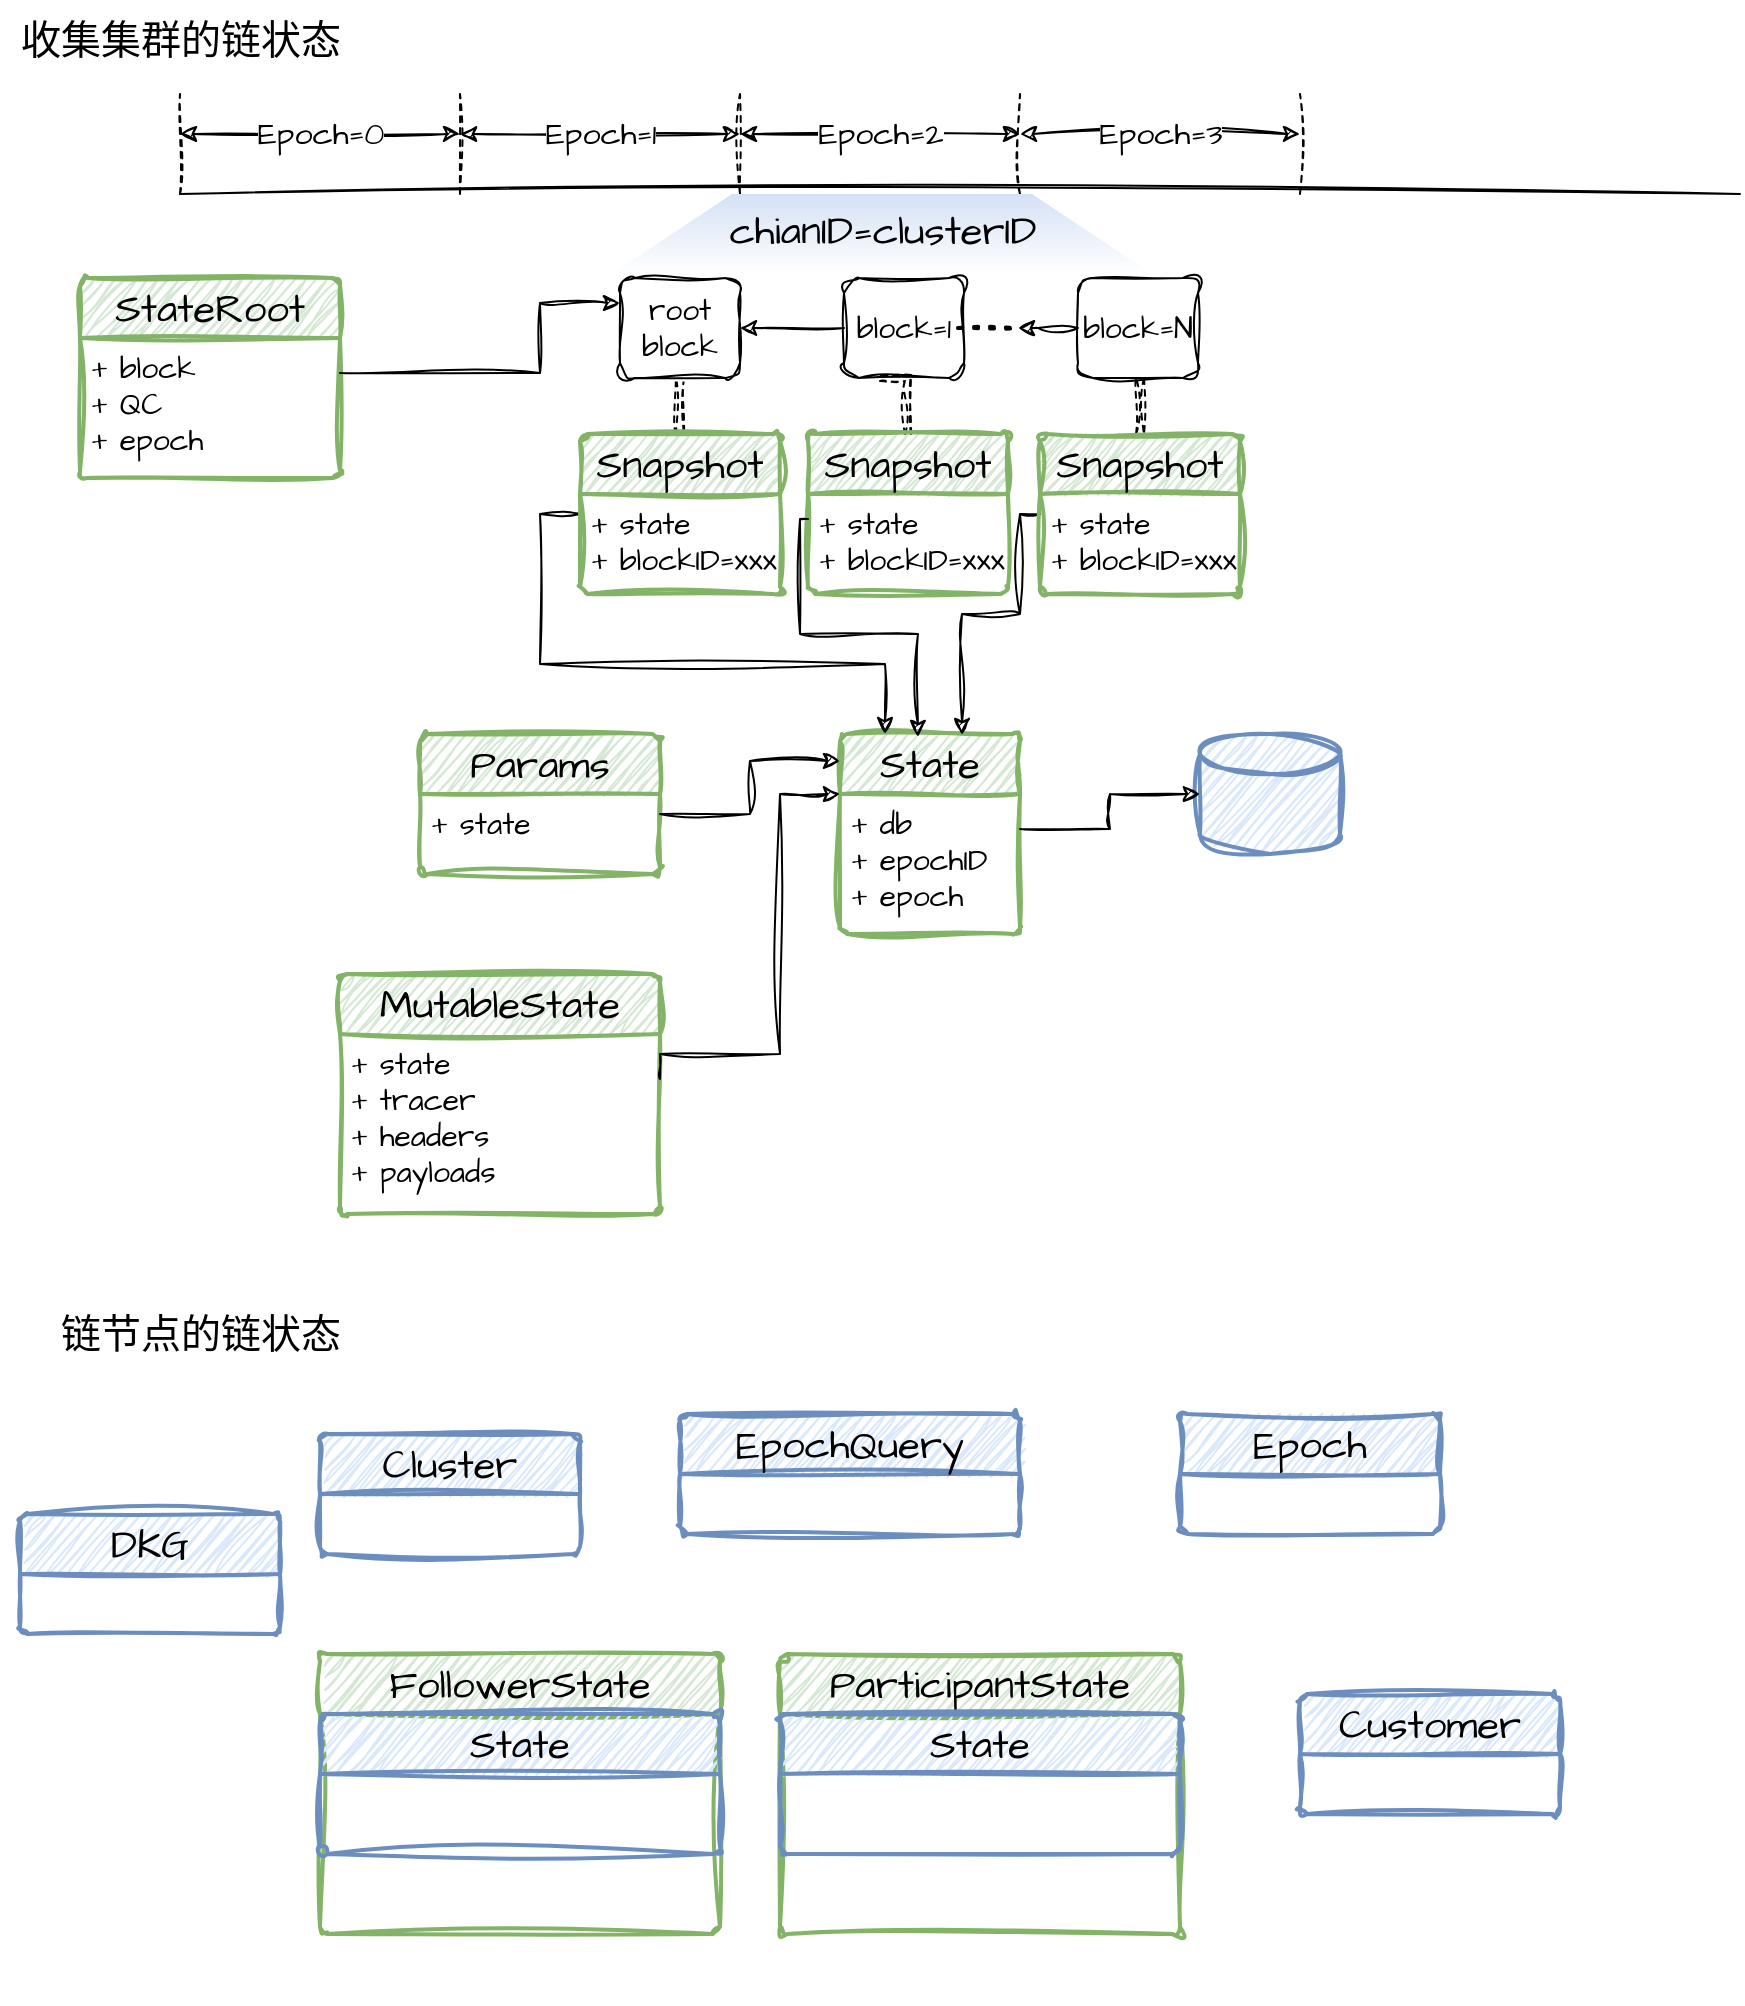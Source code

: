 <mxfile version="21.3.2" type="github">
  <diagram name="第 1 页" id="xigrzLQa6NJzS1sIi8pA">
    <mxGraphModel dx="1753" dy="1691" grid="1" gridSize="10" guides="1" tooltips="1" connect="1" arrows="1" fold="1" page="1" pageScale="1" pageWidth="850" pageHeight="1100" math="0" shadow="0">
      <root>
        <mxCell id="0" />
        <mxCell id="1" parent="0" />
        <mxCell id="h3OF3XyC5hrzKfEqNaEU-3" value="" style="strokeWidth=2;html=1;shape=mxgraph.flowchart.database;whiteSpace=wrap;hachureGap=4;fontFamily=Architects Daughter;fontSource=https%3A%2F%2Ffonts.googleapis.com%2Fcss%3Ffamily%3DArchitects%2BDaughter;fontSize=20;sketch=1;curveFitting=1;jiggle=2;fillColor=#dae8fc;strokeColor=#6c8ebf;" vertex="1" parent="1">
          <mxGeometry x="450" y="260" width="70" height="60" as="geometry" />
        </mxCell>
        <mxCell id="h3OF3XyC5hrzKfEqNaEU-5" value="&lt;font style=&quot;font-size: 20px;&quot;&gt;State&lt;/font&gt;" style="swimlane;childLayout=stackLayout;horizontal=1;startSize=30;horizontalStack=0;rounded=1;fontSize=14;fontStyle=0;strokeWidth=2;resizeParent=0;resizeLast=1;shadow=0;dashed=0;align=center;arcSize=4;whiteSpace=wrap;html=1;sketch=1;hachureGap=4;jiggle=2;curveFitting=1;fontFamily=Architects Daughter;fontSource=https%3A%2F%2Ffonts.googleapis.com%2Fcss%3Ffamily%3DArchitects%2BDaughter;fillColor=#d5e8d4;strokeColor=#82b366;" vertex="1" parent="1">
          <mxGeometry x="270" y="260" width="90" height="100" as="geometry" />
        </mxCell>
        <mxCell id="h3OF3XyC5hrzKfEqNaEU-6" value="&lt;font style=&quot;font-size: 15px;&quot;&gt;+ db&lt;br&gt;+ epochID&lt;br&gt;+ epoch&lt;br&gt;&lt;/font&gt;" style="align=left;strokeColor=none;fillColor=none;spacingLeft=4;fontSize=12;verticalAlign=top;resizable=0;rotatable=0;part=1;html=1;sketch=1;hachureGap=4;jiggle=2;curveFitting=1;fontFamily=Architects Daughter;fontSource=https%3A%2F%2Ffonts.googleapis.com%2Fcss%3Ffamily%3DArchitects%2BDaughter;" vertex="1" parent="h3OF3XyC5hrzKfEqNaEU-5">
          <mxGeometry y="30" width="90" height="70" as="geometry" />
        </mxCell>
        <mxCell id="h3OF3XyC5hrzKfEqNaEU-7" style="edgeStyle=orthogonalEdgeStyle;rounded=0;sketch=1;hachureGap=4;jiggle=2;curveFitting=1;orthogonalLoop=1;jettySize=auto;html=1;exitX=1;exitY=0.25;exitDx=0;exitDy=0;entryX=0;entryY=0.5;entryDx=0;entryDy=0;entryPerimeter=0;fontFamily=Architects Daughter;fontSource=https%3A%2F%2Ffonts.googleapis.com%2Fcss%3Ffamily%3DArchitects%2BDaughter;fontSize=16;" edge="1" parent="1" source="h3OF3XyC5hrzKfEqNaEU-6" target="h3OF3XyC5hrzKfEqNaEU-3">
          <mxGeometry relative="1" as="geometry" />
        </mxCell>
        <mxCell id="h3OF3XyC5hrzKfEqNaEU-8" value="&lt;font style=&quot;font-size: 20px;&quot;&gt;Params&lt;/font&gt;" style="swimlane;childLayout=stackLayout;horizontal=1;startSize=30;horizontalStack=0;rounded=1;fontSize=14;fontStyle=0;strokeWidth=2;resizeParent=0;resizeLast=1;shadow=0;dashed=0;align=center;arcSize=4;whiteSpace=wrap;html=1;sketch=1;hachureGap=4;jiggle=2;curveFitting=1;fontFamily=Architects Daughter;fontSource=https%3A%2F%2Ffonts.googleapis.com%2Fcss%3Ffamily%3DArchitects%2BDaughter;fillColor=#d5e8d4;strokeColor=#82b366;" vertex="1" parent="1">
          <mxGeometry x="60" y="260" width="120" height="70" as="geometry" />
        </mxCell>
        <mxCell id="h3OF3XyC5hrzKfEqNaEU-9" value="&lt;font style=&quot;font-size: 15px;&quot;&gt;+ state&lt;br&gt;&lt;/font&gt;" style="align=left;strokeColor=none;fillColor=none;spacingLeft=4;fontSize=12;verticalAlign=top;resizable=0;rotatable=0;part=1;html=1;sketch=1;hachureGap=4;jiggle=2;curveFitting=1;fontFamily=Architects Daughter;fontSource=https%3A%2F%2Ffonts.googleapis.com%2Fcss%3Ffamily%3DArchitects%2BDaughter;" vertex="1" parent="h3OF3XyC5hrzKfEqNaEU-8">
          <mxGeometry y="30" width="120" height="40" as="geometry" />
        </mxCell>
        <mxCell id="h3OF3XyC5hrzKfEqNaEU-10" style="edgeStyle=orthogonalEdgeStyle;rounded=0;sketch=1;hachureGap=4;jiggle=2;curveFitting=1;orthogonalLoop=1;jettySize=auto;html=1;exitX=1;exitY=0.25;exitDx=0;exitDy=0;entryX=0;entryY=0.135;entryDx=0;entryDy=0;entryPerimeter=0;fontFamily=Architects Daughter;fontSource=https%3A%2F%2Ffonts.googleapis.com%2Fcss%3Ffamily%3DArchitects%2BDaughter;fontSize=16;" edge="1" parent="1" source="h3OF3XyC5hrzKfEqNaEU-9" target="h3OF3XyC5hrzKfEqNaEU-5">
          <mxGeometry relative="1" as="geometry" />
        </mxCell>
        <mxCell id="h3OF3XyC5hrzKfEqNaEU-11" value="&lt;font style=&quot;font-size: 20px;&quot;&gt;MutableState&lt;/font&gt;" style="swimlane;childLayout=stackLayout;horizontal=1;startSize=30;horizontalStack=0;rounded=1;fontSize=14;fontStyle=0;strokeWidth=2;resizeParent=0;resizeLast=1;shadow=0;dashed=0;align=center;arcSize=4;whiteSpace=wrap;html=1;sketch=1;hachureGap=4;jiggle=2;curveFitting=1;fontFamily=Architects Daughter;fontSource=https%3A%2F%2Ffonts.googleapis.com%2Fcss%3Ffamily%3DArchitects%2BDaughter;fillColor=#d5e8d4;strokeColor=#82b366;" vertex="1" parent="1">
          <mxGeometry x="20" y="380" width="160" height="120" as="geometry" />
        </mxCell>
        <mxCell id="h3OF3XyC5hrzKfEqNaEU-12" value="&lt;font style=&quot;font-size: 15px;&quot;&gt;+ state&lt;br&gt;+ tracer&lt;br&gt;+ headers&lt;br&gt;+ payloads&lt;br&gt;&lt;/font&gt;" style="align=left;strokeColor=none;fillColor=none;spacingLeft=4;fontSize=12;verticalAlign=top;resizable=0;rotatable=0;part=1;html=1;sketch=1;hachureGap=4;jiggle=2;curveFitting=1;fontFamily=Architects Daughter;fontSource=https%3A%2F%2Ffonts.googleapis.com%2Fcss%3Ffamily%3DArchitects%2BDaughter;" vertex="1" parent="h3OF3XyC5hrzKfEqNaEU-11">
          <mxGeometry y="30" width="160" height="90" as="geometry" />
        </mxCell>
        <mxCell id="h3OF3XyC5hrzKfEqNaEU-14" style="edgeStyle=orthogonalEdgeStyle;rounded=0;sketch=1;hachureGap=4;jiggle=2;curveFitting=1;orthogonalLoop=1;jettySize=auto;html=1;exitX=1;exitY=0.25;exitDx=0;exitDy=0;entryX=0;entryY=0;entryDx=0;entryDy=0;fontFamily=Architects Daughter;fontSource=https%3A%2F%2Ffonts.googleapis.com%2Fcss%3Ffamily%3DArchitects%2BDaughter;fontSize=16;" edge="1" parent="1" source="h3OF3XyC5hrzKfEqNaEU-12" target="h3OF3XyC5hrzKfEqNaEU-6">
          <mxGeometry relative="1" as="geometry">
            <Array as="points">
              <mxPoint x="240" y="420" />
              <mxPoint x="240" y="290" />
            </Array>
          </mxGeometry>
        </mxCell>
        <mxCell id="h3OF3XyC5hrzKfEqNaEU-17" value="" style="endArrow=none;html=1;rounded=0;sketch=1;hachureGap=4;jiggle=2;curveFitting=1;fontFamily=Architects Daughter;fontSource=https%3A%2F%2Ffonts.googleapis.com%2Fcss%3Ffamily%3DArchitects%2BDaughter;fontSize=16;" edge="1" parent="1">
          <mxGeometry width="50" height="50" relative="1" as="geometry">
            <mxPoint x="-60" y="-10" as="sourcePoint" />
            <mxPoint x="720" y="-10" as="targetPoint" />
          </mxGeometry>
        </mxCell>
        <mxCell id="h3OF3XyC5hrzKfEqNaEU-18" value="" style="endArrow=none;dashed=1;html=1;rounded=0;sketch=1;hachureGap=4;jiggle=2;curveFitting=1;fontFamily=Architects Daughter;fontSource=https%3A%2F%2Ffonts.googleapis.com%2Fcss%3Ffamily%3DArchitects%2BDaughter;fontSize=16;" edge="1" parent="1">
          <mxGeometry width="50" height="50" relative="1" as="geometry">
            <mxPoint x="-60" y="-10" as="sourcePoint" />
            <mxPoint x="-60" y="-60" as="targetPoint" />
          </mxGeometry>
        </mxCell>
        <mxCell id="h3OF3XyC5hrzKfEqNaEU-19" value="" style="endArrow=none;dashed=1;html=1;rounded=0;sketch=1;hachureGap=4;jiggle=2;curveFitting=1;fontFamily=Architects Daughter;fontSource=https%3A%2F%2Ffonts.googleapis.com%2Fcss%3Ffamily%3DArchitects%2BDaughter;fontSize=16;" edge="1" parent="1">
          <mxGeometry width="50" height="50" relative="1" as="geometry">
            <mxPoint x="80" y="-10" as="sourcePoint" />
            <mxPoint x="80" y="-60" as="targetPoint" />
          </mxGeometry>
        </mxCell>
        <mxCell id="h3OF3XyC5hrzKfEqNaEU-20" value="" style="endArrow=none;dashed=1;html=1;rounded=0;sketch=1;hachureGap=4;jiggle=2;curveFitting=1;fontFamily=Architects Daughter;fontSource=https%3A%2F%2Ffonts.googleapis.com%2Fcss%3Ffamily%3DArchitects%2BDaughter;fontSize=16;" edge="1" parent="1">
          <mxGeometry width="50" height="50" relative="1" as="geometry">
            <mxPoint x="220" y="-10" as="sourcePoint" />
            <mxPoint x="220" y="-60" as="targetPoint" />
          </mxGeometry>
        </mxCell>
        <mxCell id="h3OF3XyC5hrzKfEqNaEU-21" value="" style="endArrow=none;dashed=1;html=1;rounded=0;sketch=1;hachureGap=4;jiggle=2;curveFitting=1;fontFamily=Architects Daughter;fontSource=https%3A%2F%2Ffonts.googleapis.com%2Fcss%3Ffamily%3DArchitects%2BDaughter;fontSize=16;" edge="1" parent="1">
          <mxGeometry width="50" height="50" relative="1" as="geometry">
            <mxPoint x="360" y="-10" as="sourcePoint" />
            <mxPoint x="360" y="-60" as="targetPoint" />
          </mxGeometry>
        </mxCell>
        <mxCell id="h3OF3XyC5hrzKfEqNaEU-22" value="" style="endArrow=none;dashed=1;html=1;rounded=0;sketch=1;hachureGap=4;jiggle=2;curveFitting=1;fontFamily=Architects Daughter;fontSource=https%3A%2F%2Ffonts.googleapis.com%2Fcss%3Ffamily%3DArchitects%2BDaughter;fontSize=16;" edge="1" parent="1">
          <mxGeometry width="50" height="50" relative="1" as="geometry">
            <mxPoint x="500" y="-10" as="sourcePoint" />
            <mxPoint x="500" y="-60" as="targetPoint" />
          </mxGeometry>
        </mxCell>
        <mxCell id="h3OF3XyC5hrzKfEqNaEU-23" value="Epoch=0" style="endArrow=classic;startArrow=classic;html=1;rounded=0;sketch=1;hachureGap=4;jiggle=2;curveFitting=1;fontFamily=Architects Daughter;fontSource=https%3A%2F%2Ffonts.googleapis.com%2Fcss%3Ffamily%3DArchitects%2BDaughter;fontSize=16;" edge="1" parent="1">
          <mxGeometry width="50" height="50" relative="1" as="geometry">
            <mxPoint x="-60" y="-40" as="sourcePoint" />
            <mxPoint x="80" y="-40" as="targetPoint" />
          </mxGeometry>
        </mxCell>
        <mxCell id="h3OF3XyC5hrzKfEqNaEU-24" value="Epoch=1" style="endArrow=classic;startArrow=classic;html=1;rounded=0;sketch=1;hachureGap=4;jiggle=2;curveFitting=1;fontFamily=Architects Daughter;fontSource=https%3A%2F%2Ffonts.googleapis.com%2Fcss%3Ffamily%3DArchitects%2BDaughter;fontSize=16;" edge="1" parent="1">
          <mxGeometry width="50" height="50" relative="1" as="geometry">
            <mxPoint x="80" y="-40" as="sourcePoint" />
            <mxPoint x="220" y="-40" as="targetPoint" />
          </mxGeometry>
        </mxCell>
        <mxCell id="h3OF3XyC5hrzKfEqNaEU-25" value="Epoch=2" style="endArrow=classic;startArrow=classic;html=1;rounded=0;sketch=1;hachureGap=4;jiggle=2;curveFitting=1;fontFamily=Architects Daughter;fontSource=https%3A%2F%2Ffonts.googleapis.com%2Fcss%3Ffamily%3DArchitects%2BDaughter;fontSize=16;" edge="1" parent="1">
          <mxGeometry width="50" height="50" relative="1" as="geometry">
            <mxPoint x="220" y="-40" as="sourcePoint" />
            <mxPoint x="360" y="-40" as="targetPoint" />
          </mxGeometry>
        </mxCell>
        <mxCell id="h3OF3XyC5hrzKfEqNaEU-26" value="Epoch=3" style="endArrow=classic;startArrow=classic;html=1;rounded=0;sketch=1;hachureGap=4;jiggle=2;curveFitting=1;fontFamily=Architects Daughter;fontSource=https%3A%2F%2Ffonts.googleapis.com%2Fcss%3Ffamily%3DArchitects%2BDaughter;fontSize=16;" edge="1" parent="1">
          <mxGeometry width="50" height="50" relative="1" as="geometry">
            <mxPoint x="360" y="-40" as="sourcePoint" />
            <mxPoint x="500" y="-40" as="targetPoint" />
          </mxGeometry>
        </mxCell>
        <mxCell id="h3OF3XyC5hrzKfEqNaEU-41" style="edgeStyle=orthogonalEdgeStyle;rounded=0;sketch=1;hachureGap=4;jiggle=2;curveFitting=1;orthogonalLoop=1;jettySize=auto;html=1;exitX=0.5;exitY=1;exitDx=0;exitDy=0;entryX=0.5;entryY=0;entryDx=0;entryDy=0;fontFamily=Architects Daughter;fontSource=https%3A%2F%2Ffonts.googleapis.com%2Fcss%3Ffamily%3DArchitects%2BDaughter;fontSize=16;shape=link;dashed=1;" edge="1" parent="1" source="h3OF3XyC5hrzKfEqNaEU-27" target="h3OF3XyC5hrzKfEqNaEU-39">
          <mxGeometry relative="1" as="geometry" />
        </mxCell>
        <mxCell id="h3OF3XyC5hrzKfEqNaEU-27" value="root&lt;br style=&quot;font-size: 15px;&quot;&gt;block" style="rounded=1;whiteSpace=wrap;html=1;sketch=1;hachureGap=4;jiggle=2;curveFitting=1;fontFamily=Architects Daughter;fontSource=https%3A%2F%2Ffonts.googleapis.com%2Fcss%3Ffamily%3DArchitects%2BDaughter;fontSize=15;" vertex="1" parent="1">
          <mxGeometry x="160" y="32" width="60" height="50" as="geometry" />
        </mxCell>
        <mxCell id="h3OF3XyC5hrzKfEqNaEU-29" style="edgeStyle=orthogonalEdgeStyle;rounded=0;sketch=1;hachureGap=4;jiggle=2;curveFitting=1;orthogonalLoop=1;jettySize=auto;html=1;entryX=1;entryY=0.5;entryDx=0;entryDy=0;fontFamily=Architects Daughter;fontSource=https%3A%2F%2Ffonts.googleapis.com%2Fcss%3Ffamily%3DArchitects%2BDaughter;fontSize=16;" edge="1" parent="1" source="h3OF3XyC5hrzKfEqNaEU-28" target="h3OF3XyC5hrzKfEqNaEU-27">
          <mxGeometry relative="1" as="geometry" />
        </mxCell>
        <mxCell id="h3OF3XyC5hrzKfEqNaEU-28" value="block=1" style="rounded=1;whiteSpace=wrap;html=1;sketch=1;hachureGap=4;jiggle=2;curveFitting=1;fontFamily=Architects Daughter;fontSource=https%3A%2F%2Ffonts.googleapis.com%2Fcss%3Ffamily%3DArchitects%2BDaughter;fontSize=15;" vertex="1" parent="1">
          <mxGeometry x="272" y="32" width="60" height="50" as="geometry" />
        </mxCell>
        <mxCell id="h3OF3XyC5hrzKfEqNaEU-30" style="edgeStyle=orthogonalEdgeStyle;rounded=0;sketch=1;hachureGap=4;jiggle=2;curveFitting=1;orthogonalLoop=1;jettySize=auto;html=1;entryX=1;entryY=0.5;entryDx=0;entryDy=0;fontFamily=Architects Daughter;fontSource=https%3A%2F%2Ffonts.googleapis.com%2Fcss%3Ffamily%3DArchitects%2BDaughter;fontSize=16;" edge="1" parent="1" source="h3OF3XyC5hrzKfEqNaEU-31">
          <mxGeometry relative="1" as="geometry">
            <mxPoint x="359" y="57" as="targetPoint" />
          </mxGeometry>
        </mxCell>
        <mxCell id="h3OF3XyC5hrzKfEqNaEU-31" value="block=N" style="rounded=1;whiteSpace=wrap;html=1;sketch=1;hachureGap=4;jiggle=2;curveFitting=1;fontFamily=Architects Daughter;fontSource=https%3A%2F%2Ffonts.googleapis.com%2Fcss%3Ffamily%3DArchitects%2BDaughter;fontSize=15;" vertex="1" parent="1">
          <mxGeometry x="389" y="32" width="60" height="50" as="geometry" />
        </mxCell>
        <mxCell id="h3OF3XyC5hrzKfEqNaEU-32" value="" style="endArrow=none;dashed=1;html=1;dashPattern=1 3;strokeWidth=2;rounded=0;sketch=1;hachureGap=4;jiggle=2;curveFitting=1;fontFamily=Architects Daughter;fontSource=https%3A%2F%2Ffonts.googleapis.com%2Fcss%3Ffamily%3DArchitects%2BDaughter;fontSize=16;exitX=1;exitY=0.5;exitDx=0;exitDy=0;" edge="1" parent="1">
          <mxGeometry width="50" height="50" relative="1" as="geometry">
            <mxPoint x="329" y="57" as="sourcePoint" />
            <mxPoint x="359" y="57" as="targetPoint" />
          </mxGeometry>
        </mxCell>
        <mxCell id="h3OF3XyC5hrzKfEqNaEU-34" value="" style="shape=trapezoid;perimeter=trapezoidPerimeter;whiteSpace=wrap;html=1;fixedSize=1;hachureGap=4;fontFamily=Architects Daughter;fontSource=https%3A%2F%2Ffonts.googleapis.com%2Fcss%3Ffamily%3DArchitects%2BDaughter;fontSize=20;gradientColor=#FFFFFF;fillColor=#D4E1F5;strokeColor=none;size=60;" vertex="1" parent="1">
          <mxGeometry x="156" y="-10" width="270" height="40" as="geometry" />
        </mxCell>
        <mxCell id="h3OF3XyC5hrzKfEqNaEU-35" value="chianID=clusterID" style="text;html=1;align=center;verticalAlign=middle;resizable=0;points=[];autosize=1;strokeColor=none;fillColor=none;fontSize=20;fontFamily=Architects Daughter;" vertex="1" parent="1">
          <mxGeometry x="201" y="-12" width="180" height="40" as="geometry" />
        </mxCell>
        <mxCell id="h3OF3XyC5hrzKfEqNaEU-36" value="&lt;font style=&quot;font-size: 20px;&quot;&gt;StateRoot&lt;/font&gt;" style="swimlane;childLayout=stackLayout;horizontal=1;startSize=30;horizontalStack=0;rounded=1;fontSize=14;fontStyle=0;strokeWidth=2;resizeParent=0;resizeLast=1;shadow=0;dashed=0;align=center;arcSize=4;whiteSpace=wrap;html=1;sketch=1;hachureGap=4;jiggle=2;curveFitting=1;fontFamily=Architects Daughter;fontSource=https%3A%2F%2Ffonts.googleapis.com%2Fcss%3Ffamily%3DArchitects%2BDaughter;fillColor=#d5e8d4;strokeColor=#82b366;" vertex="1" parent="1">
          <mxGeometry x="-110" y="32" width="130" height="100" as="geometry" />
        </mxCell>
        <mxCell id="h3OF3XyC5hrzKfEqNaEU-37" value="&lt;font style=&quot;font-size: 15px;&quot;&gt;+ block&lt;br&gt;+ QC&lt;br&gt;+ epoch&lt;br&gt;&lt;/font&gt;" style="align=left;strokeColor=none;fillColor=none;spacingLeft=4;fontSize=12;verticalAlign=top;resizable=0;rotatable=0;part=1;html=1;sketch=1;hachureGap=4;jiggle=2;curveFitting=1;fontFamily=Architects Daughter;fontSource=https%3A%2F%2Ffonts.googleapis.com%2Fcss%3Ffamily%3DArchitects%2BDaughter;" vertex="1" parent="h3OF3XyC5hrzKfEqNaEU-36">
          <mxGeometry y="30" width="130" height="70" as="geometry" />
        </mxCell>
        <mxCell id="h3OF3XyC5hrzKfEqNaEU-38" style="edgeStyle=orthogonalEdgeStyle;rounded=0;sketch=1;hachureGap=4;jiggle=2;curveFitting=1;orthogonalLoop=1;jettySize=auto;html=1;entryX=0;entryY=0.25;entryDx=0;entryDy=0;fontFamily=Architects Daughter;fontSource=https%3A%2F%2Ffonts.googleapis.com%2Fcss%3Ffamily%3DArchitects%2BDaughter;fontSize=16;exitX=1;exitY=0.25;exitDx=0;exitDy=0;" edge="1" parent="1" source="h3OF3XyC5hrzKfEqNaEU-37" target="h3OF3XyC5hrzKfEqNaEU-27">
          <mxGeometry relative="1" as="geometry">
            <mxPoint x="80" y="70" as="sourcePoint" />
            <Array as="points">
              <mxPoint x="120" y="80" />
              <mxPoint x="120" y="45" />
            </Array>
          </mxGeometry>
        </mxCell>
        <mxCell id="h3OF3XyC5hrzKfEqNaEU-48" style="edgeStyle=orthogonalEdgeStyle;rounded=0;sketch=1;hachureGap=4;jiggle=2;curveFitting=1;orthogonalLoop=1;jettySize=auto;html=1;exitX=0;exitY=0.5;exitDx=0;exitDy=0;entryX=0.25;entryY=0;entryDx=0;entryDy=0;fontFamily=Architects Daughter;fontSource=https%3A%2F%2Ffonts.googleapis.com%2Fcss%3Ffamily%3DArchitects%2BDaughter;fontSize=16;" edge="1" parent="1" source="h3OF3XyC5hrzKfEqNaEU-39" target="h3OF3XyC5hrzKfEqNaEU-5">
          <mxGeometry relative="1" as="geometry" />
        </mxCell>
        <mxCell id="h3OF3XyC5hrzKfEqNaEU-39" value="&lt;font style=&quot;font-size: 20px;&quot;&gt;Snapshot&lt;/font&gt;" style="swimlane;childLayout=stackLayout;horizontal=1;startSize=30;horizontalStack=0;rounded=1;fontSize=14;fontStyle=0;strokeWidth=2;resizeParent=0;resizeLast=1;shadow=0;dashed=0;align=center;arcSize=4;whiteSpace=wrap;html=1;sketch=1;hachureGap=4;jiggle=2;curveFitting=1;fontFamily=Architects Daughter;fontSource=https%3A%2F%2Ffonts.googleapis.com%2Fcss%3Ffamily%3DArchitects%2BDaughter;fillColor=#d5e8d4;strokeColor=#82b366;" vertex="1" parent="1">
          <mxGeometry x="140" y="110" width="100" height="80" as="geometry" />
        </mxCell>
        <mxCell id="h3OF3XyC5hrzKfEqNaEU-40" value="&lt;font style=&quot;font-size: 15px;&quot;&gt;+ state&lt;br&gt;+ blockID=xxx&lt;br&gt;&lt;/font&gt;" style="align=left;strokeColor=none;fillColor=none;spacingLeft=4;fontSize=12;verticalAlign=top;resizable=0;rotatable=0;part=1;html=1;sketch=1;hachureGap=4;jiggle=2;curveFitting=1;fontFamily=Architects Daughter;fontSource=https%3A%2F%2Ffonts.googleapis.com%2Fcss%3Ffamily%3DArchitects%2BDaughter;" vertex="1" parent="h3OF3XyC5hrzKfEqNaEU-39">
          <mxGeometry y="30" width="100" height="50" as="geometry" />
        </mxCell>
        <mxCell id="h3OF3XyC5hrzKfEqNaEU-42" style="edgeStyle=orthogonalEdgeStyle;rounded=0;sketch=1;hachureGap=4;jiggle=2;curveFitting=1;orthogonalLoop=1;jettySize=auto;html=1;exitX=0.5;exitY=1;exitDx=0;exitDy=0;entryX=0.5;entryY=0;entryDx=0;entryDy=0;fontFamily=Architects Daughter;fontSource=https%3A%2F%2Ffonts.googleapis.com%2Fcss%3Ffamily%3DArchitects%2BDaughter;fontSize=16;shape=link;dashed=1;width=-3;" edge="1" parent="1" target="h3OF3XyC5hrzKfEqNaEU-43">
          <mxGeometry relative="1" as="geometry">
            <mxPoint x="290" y="82" as="sourcePoint" />
          </mxGeometry>
        </mxCell>
        <mxCell id="h3OF3XyC5hrzKfEqNaEU-43" value="&lt;font style=&quot;font-size: 20px;&quot;&gt;Snapshot&lt;/font&gt;" style="swimlane;childLayout=stackLayout;horizontal=1;startSize=30;horizontalStack=0;rounded=1;fontSize=14;fontStyle=0;strokeWidth=2;resizeParent=0;resizeLast=1;shadow=0;dashed=0;align=center;arcSize=4;whiteSpace=wrap;html=1;sketch=1;hachureGap=4;jiggle=2;curveFitting=1;fontFamily=Architects Daughter;fontSource=https%3A%2F%2Ffonts.googleapis.com%2Fcss%3Ffamily%3DArchitects%2BDaughter;fillColor=#d5e8d4;strokeColor=#82b366;" vertex="1" parent="1">
          <mxGeometry x="254" y="110" width="100" height="80" as="geometry" />
        </mxCell>
        <mxCell id="h3OF3XyC5hrzKfEqNaEU-44" value="&lt;font style=&quot;font-size: 15px;&quot;&gt;+ state&lt;br&gt;+ blockID=xxx&lt;br&gt;&lt;/font&gt;" style="align=left;strokeColor=none;fillColor=none;spacingLeft=4;fontSize=12;verticalAlign=top;resizable=0;rotatable=0;part=1;html=1;sketch=1;hachureGap=4;jiggle=2;curveFitting=1;fontFamily=Architects Daughter;fontSource=https%3A%2F%2Ffonts.googleapis.com%2Fcss%3Ffamily%3DArchitects%2BDaughter;" vertex="1" parent="h3OF3XyC5hrzKfEqNaEU-43">
          <mxGeometry y="30" width="100" height="50" as="geometry" />
        </mxCell>
        <mxCell id="h3OF3XyC5hrzKfEqNaEU-45" style="edgeStyle=orthogonalEdgeStyle;rounded=0;sketch=1;hachureGap=4;jiggle=2;curveFitting=1;orthogonalLoop=1;jettySize=auto;html=1;exitX=0.5;exitY=1;exitDx=0;exitDy=0;entryX=0.5;entryY=0;entryDx=0;entryDy=0;fontFamily=Architects Daughter;fontSource=https%3A%2F%2Ffonts.googleapis.com%2Fcss%3Ffamily%3DArchitects%2BDaughter;fontSize=16;shape=link;dashed=1;" edge="1" parent="1" target="h3OF3XyC5hrzKfEqNaEU-46">
          <mxGeometry relative="1" as="geometry">
            <mxPoint x="420" y="82" as="sourcePoint" />
          </mxGeometry>
        </mxCell>
        <mxCell id="h3OF3XyC5hrzKfEqNaEU-50" style="edgeStyle=orthogonalEdgeStyle;rounded=0;sketch=1;hachureGap=4;jiggle=2;curveFitting=1;orthogonalLoop=1;jettySize=auto;html=1;exitX=0;exitY=0.5;exitDx=0;exitDy=0;entryX=0.678;entryY=0.005;entryDx=0;entryDy=0;entryPerimeter=0;fontFamily=Architects Daughter;fontSource=https%3A%2F%2Ffonts.googleapis.com%2Fcss%3Ffamily%3DArchitects%2BDaughter;fontSize=16;" edge="1" parent="1" source="h3OF3XyC5hrzKfEqNaEU-46" target="h3OF3XyC5hrzKfEqNaEU-5">
          <mxGeometry relative="1" as="geometry">
            <Array as="points">
              <mxPoint x="360" y="150" />
              <mxPoint x="360" y="200" />
              <mxPoint x="331" y="200" />
            </Array>
          </mxGeometry>
        </mxCell>
        <mxCell id="h3OF3XyC5hrzKfEqNaEU-46" value="&lt;font style=&quot;font-size: 20px;&quot;&gt;Snapshot&lt;/font&gt;" style="swimlane;childLayout=stackLayout;horizontal=1;startSize=30;horizontalStack=0;rounded=1;fontSize=14;fontStyle=0;strokeWidth=2;resizeParent=0;resizeLast=1;shadow=0;dashed=0;align=center;arcSize=4;whiteSpace=wrap;html=1;sketch=1;hachureGap=4;jiggle=2;curveFitting=1;fontFamily=Architects Daughter;fontSource=https%3A%2F%2Ffonts.googleapis.com%2Fcss%3Ffamily%3DArchitects%2BDaughter;fillColor=#d5e8d4;strokeColor=#82b366;" vertex="1" parent="1">
          <mxGeometry x="370" y="110" width="100" height="80" as="geometry" />
        </mxCell>
        <mxCell id="h3OF3XyC5hrzKfEqNaEU-47" value="&lt;font style=&quot;font-size: 15px;&quot;&gt;+ state&lt;br&gt;+ blockID=xxx&lt;br&gt;&lt;/font&gt;" style="align=left;strokeColor=none;fillColor=none;spacingLeft=4;fontSize=12;verticalAlign=top;resizable=0;rotatable=0;part=1;html=1;sketch=1;hachureGap=4;jiggle=2;curveFitting=1;fontFamily=Architects Daughter;fontSource=https%3A%2F%2Ffonts.googleapis.com%2Fcss%3Ffamily%3DArchitects%2BDaughter;" vertex="1" parent="h3OF3XyC5hrzKfEqNaEU-46">
          <mxGeometry y="30" width="100" height="50" as="geometry" />
        </mxCell>
        <mxCell id="h3OF3XyC5hrzKfEqNaEU-49" style="edgeStyle=orthogonalEdgeStyle;rounded=0;sketch=1;hachureGap=4;jiggle=2;curveFitting=1;orthogonalLoop=1;jettySize=auto;html=1;exitX=0;exitY=0.25;exitDx=0;exitDy=0;entryX=0.433;entryY=0.015;entryDx=0;entryDy=0;entryPerimeter=0;fontFamily=Architects Daughter;fontSource=https%3A%2F%2Ffonts.googleapis.com%2Fcss%3Ffamily%3DArchitects%2BDaughter;fontSize=16;" edge="1" parent="1" source="h3OF3XyC5hrzKfEqNaEU-44" target="h3OF3XyC5hrzKfEqNaEU-5">
          <mxGeometry relative="1" as="geometry">
            <Array as="points">
              <mxPoint x="250" y="153" />
              <mxPoint x="250" y="210" />
              <mxPoint x="309" y="210" />
            </Array>
          </mxGeometry>
        </mxCell>
        <mxCell id="h3OF3XyC5hrzKfEqNaEU-51" value="收集集群的链状态" style="text;html=1;align=center;verticalAlign=middle;resizable=0;points=[];autosize=1;strokeColor=none;fillColor=none;fontSize=20;fontFamily=Architects Daughter;" vertex="1" parent="1">
          <mxGeometry x="-150" y="-107" width="180" height="40" as="geometry" />
        </mxCell>
        <mxCell id="h3OF3XyC5hrzKfEqNaEU-52" value="链节点的链状态" style="text;html=1;align=center;verticalAlign=middle;resizable=0;points=[];autosize=1;strokeColor=none;fillColor=none;fontSize=20;fontFamily=Architects Daughter;" vertex="1" parent="1">
          <mxGeometry x="-130" y="540" width="160" height="40" as="geometry" />
        </mxCell>
        <mxCell id="h3OF3XyC5hrzKfEqNaEU-53" value="&lt;font style=&quot;font-size: 20px;&quot;&gt;FollowerState&lt;/font&gt;" style="swimlane;childLayout=stackLayout;horizontal=1;startSize=30;horizontalStack=0;rounded=1;fontSize=14;fontStyle=0;strokeWidth=2;resizeParent=0;resizeLast=1;shadow=0;dashed=0;align=center;arcSize=4;whiteSpace=wrap;html=1;sketch=1;hachureGap=4;jiggle=2;curveFitting=1;fontFamily=Architects Daughter;fontSource=https%3A%2F%2Ffonts.googleapis.com%2Fcss%3Ffamily%3DArchitects%2BDaughter;fillColor=#d5e8d4;strokeColor=#82b366;" vertex="1" parent="1">
          <mxGeometry x="10" y="720" width="200" height="140" as="geometry" />
        </mxCell>
        <mxCell id="h3OF3XyC5hrzKfEqNaEU-55" value="&lt;font style=&quot;font-size: 20px;&quot;&gt;State&lt;/font&gt;" style="swimlane;childLayout=stackLayout;horizontal=1;startSize=30;horizontalStack=0;rounded=1;fontSize=14;fontStyle=0;strokeWidth=2;resizeParent=0;resizeLast=1;shadow=0;dashed=0;align=center;arcSize=4;whiteSpace=wrap;html=1;sketch=1;hachureGap=4;jiggle=2;curveFitting=1;fontFamily=Architects Daughter;fontSource=https%3A%2F%2Ffonts.googleapis.com%2Fcss%3Ffamily%3DArchitects%2BDaughter;fillColor=#dae8fc;strokeColor=#6c8ebf;" vertex="1" parent="h3OF3XyC5hrzKfEqNaEU-53">
          <mxGeometry y="30" width="200" height="70" as="geometry">
            <mxRectangle y="30" width="160" height="40" as="alternateBounds" />
          </mxGeometry>
        </mxCell>
        <mxCell id="h3OF3XyC5hrzKfEqNaEU-56" value="&lt;font style=&quot;font-size: 15px;&quot;&gt;&lt;br&gt;&lt;/font&gt;" style="align=left;strokeColor=none;fillColor=none;spacingLeft=4;fontSize=12;verticalAlign=top;resizable=0;rotatable=0;part=1;html=1;sketch=1;hachureGap=4;jiggle=2;curveFitting=1;fontFamily=Architects Daughter;fontSource=https%3A%2F%2Ffonts.googleapis.com%2Fcss%3Ffamily%3DArchitects%2BDaughter;" vertex="1" parent="h3OF3XyC5hrzKfEqNaEU-55">
          <mxGeometry y="30" width="200" height="90" as="geometry" />
        </mxCell>
        <mxCell id="h3OF3XyC5hrzKfEqNaEU-57" value="&lt;font style=&quot;font-size: 15px;&quot;&gt;&lt;br&gt;&lt;/font&gt;" style="align=left;strokeColor=none;fillColor=none;spacingLeft=4;fontSize=12;verticalAlign=top;resizable=0;rotatable=0;part=1;html=1;sketch=1;hachureGap=4;jiggle=2;curveFitting=1;fontFamily=Architects Daughter;fontSource=https%3A%2F%2Ffonts.googleapis.com%2Fcss%3Ffamily%3DArchitects%2BDaughter;" vertex="1" parent="h3OF3XyC5hrzKfEqNaEU-55">
          <mxGeometry y="120" width="200" height="-50" as="geometry" />
        </mxCell>
        <mxCell id="h3OF3XyC5hrzKfEqNaEU-54" value="&lt;font style=&quot;font-size: 15px;&quot;&gt;&lt;br&gt;&lt;/font&gt;" style="align=left;strokeColor=none;fillColor=none;spacingLeft=4;fontSize=12;verticalAlign=top;resizable=0;rotatable=0;part=1;html=1;sketch=1;hachureGap=4;jiggle=2;curveFitting=1;fontFamily=Architects Daughter;fontSource=https%3A%2F%2Ffonts.googleapis.com%2Fcss%3Ffamily%3DArchitects%2BDaughter;" vertex="1" parent="h3OF3XyC5hrzKfEqNaEU-53">
          <mxGeometry y="100" width="200" height="40" as="geometry" />
        </mxCell>
        <mxCell id="h3OF3XyC5hrzKfEqNaEU-58" value="&lt;font style=&quot;font-size: 20px;&quot;&gt;ParticipantState&lt;/font&gt;" style="swimlane;childLayout=stackLayout;horizontal=1;startSize=30;horizontalStack=0;rounded=1;fontSize=14;fontStyle=0;strokeWidth=2;resizeParent=0;resizeLast=1;shadow=0;dashed=0;align=center;arcSize=4;whiteSpace=wrap;html=1;sketch=1;hachureGap=4;jiggle=2;curveFitting=1;fontFamily=Architects Daughter;fontSource=https%3A%2F%2Ffonts.googleapis.com%2Fcss%3Ffamily%3DArchitects%2BDaughter;fillColor=#d5e8d4;strokeColor=#82b366;" vertex="1" parent="1">
          <mxGeometry x="240" y="720" width="200" height="140" as="geometry" />
        </mxCell>
        <mxCell id="h3OF3XyC5hrzKfEqNaEU-59" value="&lt;font style=&quot;font-size: 20px;&quot;&gt;State&lt;/font&gt;" style="swimlane;childLayout=stackLayout;horizontal=1;startSize=30;horizontalStack=0;rounded=1;fontSize=14;fontStyle=0;strokeWidth=2;resizeParent=0;resizeLast=1;shadow=0;dashed=0;align=center;arcSize=4;whiteSpace=wrap;html=1;sketch=1;hachureGap=4;jiggle=2;curveFitting=1;fontFamily=Architects Daughter;fontSource=https%3A%2F%2Ffonts.googleapis.com%2Fcss%3Ffamily%3DArchitects%2BDaughter;fillColor=#dae8fc;strokeColor=#6c8ebf;" vertex="1" parent="h3OF3XyC5hrzKfEqNaEU-58">
          <mxGeometry y="30" width="200" height="70" as="geometry">
            <mxRectangle y="30" width="160" height="40" as="alternateBounds" />
          </mxGeometry>
        </mxCell>
        <mxCell id="h3OF3XyC5hrzKfEqNaEU-60" value="&lt;font style=&quot;font-size: 15px;&quot;&gt;&lt;br&gt;&lt;/font&gt;" style="align=left;strokeColor=none;fillColor=none;spacingLeft=4;fontSize=12;verticalAlign=top;resizable=0;rotatable=0;part=1;html=1;sketch=1;hachureGap=4;jiggle=2;curveFitting=1;fontFamily=Architects Daughter;fontSource=https%3A%2F%2Ffonts.googleapis.com%2Fcss%3Ffamily%3DArchitects%2BDaughter;" vertex="1" parent="h3OF3XyC5hrzKfEqNaEU-59">
          <mxGeometry y="30" width="200" height="90" as="geometry" />
        </mxCell>
        <mxCell id="h3OF3XyC5hrzKfEqNaEU-61" value="&lt;font style=&quot;font-size: 15px;&quot;&gt;&lt;br&gt;&lt;/font&gt;" style="align=left;strokeColor=none;fillColor=none;spacingLeft=4;fontSize=12;verticalAlign=top;resizable=0;rotatable=0;part=1;html=1;sketch=1;hachureGap=4;jiggle=2;curveFitting=1;fontFamily=Architects Daughter;fontSource=https%3A%2F%2Ffonts.googleapis.com%2Fcss%3Ffamily%3DArchitects%2BDaughter;" vertex="1" parent="h3OF3XyC5hrzKfEqNaEU-59">
          <mxGeometry y="120" width="200" height="-50" as="geometry" />
        </mxCell>
        <mxCell id="h3OF3XyC5hrzKfEqNaEU-62" value="&lt;font style=&quot;font-size: 15px;&quot;&gt;&lt;br&gt;&lt;/font&gt;" style="align=left;strokeColor=none;fillColor=none;spacingLeft=4;fontSize=12;verticalAlign=top;resizable=0;rotatable=0;part=1;html=1;sketch=1;hachureGap=4;jiggle=2;curveFitting=1;fontFamily=Architects Daughter;fontSource=https%3A%2F%2Ffonts.googleapis.com%2Fcss%3Ffamily%3DArchitects%2BDaughter;" vertex="1" parent="h3OF3XyC5hrzKfEqNaEU-58">
          <mxGeometry y="100" width="200" height="40" as="geometry" />
        </mxCell>
        <mxCell id="h3OF3XyC5hrzKfEqNaEU-63" value="&lt;font style=&quot;font-size: 20px;&quot;&gt;Epoch&lt;/font&gt;" style="swimlane;childLayout=stackLayout;horizontal=1;startSize=30;horizontalStack=0;rounded=1;fontSize=14;fontStyle=0;strokeWidth=2;resizeParent=0;resizeLast=1;shadow=0;dashed=0;align=center;arcSize=4;whiteSpace=wrap;html=1;sketch=1;hachureGap=4;jiggle=2;curveFitting=1;fontFamily=Architects Daughter;fontSource=https%3A%2F%2Ffonts.googleapis.com%2Fcss%3Ffamily%3DArchitects%2BDaughter;fillColor=#dae8fc;strokeColor=#6c8ebf;" vertex="1" parent="1">
          <mxGeometry x="440" y="600" width="130" height="60" as="geometry">
            <mxRectangle y="30" width="160" height="40" as="alternateBounds" />
          </mxGeometry>
        </mxCell>
        <mxCell id="h3OF3XyC5hrzKfEqNaEU-64" value="&lt;font style=&quot;font-size: 15px;&quot;&gt;&lt;br&gt;&lt;/font&gt;" style="align=left;strokeColor=none;fillColor=none;spacingLeft=4;fontSize=12;verticalAlign=top;resizable=0;rotatable=0;part=1;html=1;sketch=1;hachureGap=4;jiggle=2;curveFitting=1;fontFamily=Architects Daughter;fontSource=https%3A%2F%2Ffonts.googleapis.com%2Fcss%3Ffamily%3DArchitects%2BDaughter;" vertex="1" parent="h3OF3XyC5hrzKfEqNaEU-63">
          <mxGeometry y="30" width="130" height="90" as="geometry" />
        </mxCell>
        <mxCell id="h3OF3XyC5hrzKfEqNaEU-65" value="&lt;font style=&quot;font-size: 15px;&quot;&gt;&lt;br&gt;&lt;/font&gt;" style="align=left;strokeColor=none;fillColor=none;spacingLeft=4;fontSize=12;verticalAlign=top;resizable=0;rotatable=0;part=1;html=1;sketch=1;hachureGap=4;jiggle=2;curveFitting=1;fontFamily=Architects Daughter;fontSource=https%3A%2F%2Ffonts.googleapis.com%2Fcss%3Ffamily%3DArchitects%2BDaughter;" vertex="1" parent="h3OF3XyC5hrzKfEqNaEU-63">
          <mxGeometry y="120" width="130" height="-60" as="geometry" />
        </mxCell>
        <mxCell id="h3OF3XyC5hrzKfEqNaEU-66" value="&lt;font style=&quot;font-size: 20px;&quot;&gt;EpochQuery&lt;/font&gt;" style="swimlane;childLayout=stackLayout;horizontal=1;startSize=30;horizontalStack=0;rounded=1;fontSize=14;fontStyle=0;strokeWidth=2;resizeParent=0;resizeLast=1;shadow=0;dashed=0;align=center;arcSize=4;whiteSpace=wrap;html=1;sketch=1;hachureGap=4;jiggle=2;curveFitting=1;fontFamily=Architects Daughter;fontSource=https%3A%2F%2Ffonts.googleapis.com%2Fcss%3Ffamily%3DArchitects%2BDaughter;fillColor=#dae8fc;strokeColor=#6c8ebf;" vertex="1" parent="1">
          <mxGeometry x="190" y="600" width="170" height="60" as="geometry">
            <mxRectangle y="30" width="160" height="40" as="alternateBounds" />
          </mxGeometry>
        </mxCell>
        <mxCell id="h3OF3XyC5hrzKfEqNaEU-67" value="&lt;font style=&quot;font-size: 15px;&quot;&gt;&lt;br&gt;&lt;/font&gt;" style="align=left;strokeColor=none;fillColor=none;spacingLeft=4;fontSize=12;verticalAlign=top;resizable=0;rotatable=0;part=1;html=1;sketch=1;hachureGap=4;jiggle=2;curveFitting=1;fontFamily=Architects Daughter;fontSource=https%3A%2F%2Ffonts.googleapis.com%2Fcss%3Ffamily%3DArchitects%2BDaughter;" vertex="1" parent="h3OF3XyC5hrzKfEqNaEU-66">
          <mxGeometry y="30" width="170" height="90" as="geometry" />
        </mxCell>
        <mxCell id="h3OF3XyC5hrzKfEqNaEU-68" value="&lt;font style=&quot;font-size: 15px;&quot;&gt;&lt;br&gt;&lt;/font&gt;" style="align=left;strokeColor=none;fillColor=none;spacingLeft=4;fontSize=12;verticalAlign=top;resizable=0;rotatable=0;part=1;html=1;sketch=1;hachureGap=4;jiggle=2;curveFitting=1;fontFamily=Architects Daughter;fontSource=https%3A%2F%2Ffonts.googleapis.com%2Fcss%3Ffamily%3DArchitects%2BDaughter;" vertex="1" parent="h3OF3XyC5hrzKfEqNaEU-66">
          <mxGeometry y="120" width="170" height="-60" as="geometry" />
        </mxCell>
        <mxCell id="h3OF3XyC5hrzKfEqNaEU-72" value="&lt;font style=&quot;font-size: 20px;&quot;&gt;Cluster&lt;/font&gt;" style="swimlane;childLayout=stackLayout;horizontal=1;startSize=30;horizontalStack=0;rounded=1;fontSize=14;fontStyle=0;strokeWidth=2;resizeParent=0;resizeLast=1;shadow=0;dashed=0;align=center;arcSize=4;whiteSpace=wrap;html=1;sketch=1;hachureGap=4;jiggle=2;curveFitting=1;fontFamily=Architects Daughter;fontSource=https%3A%2F%2Ffonts.googleapis.com%2Fcss%3Ffamily%3DArchitects%2BDaughter;fillColor=#dae8fc;strokeColor=#6c8ebf;" vertex="1" parent="1">
          <mxGeometry x="10" y="610" width="130" height="60" as="geometry">
            <mxRectangle y="30" width="160" height="40" as="alternateBounds" />
          </mxGeometry>
        </mxCell>
        <mxCell id="h3OF3XyC5hrzKfEqNaEU-73" value="&lt;font style=&quot;font-size: 15px;&quot;&gt;&lt;br&gt;&lt;/font&gt;" style="align=left;strokeColor=none;fillColor=none;spacingLeft=4;fontSize=12;verticalAlign=top;resizable=0;rotatable=0;part=1;html=1;sketch=1;hachureGap=4;jiggle=2;curveFitting=1;fontFamily=Architects Daughter;fontSource=https%3A%2F%2Ffonts.googleapis.com%2Fcss%3Ffamily%3DArchitects%2BDaughter;" vertex="1" parent="h3OF3XyC5hrzKfEqNaEU-72">
          <mxGeometry y="30" width="130" height="90" as="geometry" />
        </mxCell>
        <mxCell id="h3OF3XyC5hrzKfEqNaEU-74" value="&lt;font style=&quot;font-size: 15px;&quot;&gt;&lt;br&gt;&lt;/font&gt;" style="align=left;strokeColor=none;fillColor=none;spacingLeft=4;fontSize=12;verticalAlign=top;resizable=0;rotatable=0;part=1;html=1;sketch=1;hachureGap=4;jiggle=2;curveFitting=1;fontFamily=Architects Daughter;fontSource=https%3A%2F%2Ffonts.googleapis.com%2Fcss%3Ffamily%3DArchitects%2BDaughter;" vertex="1" parent="h3OF3XyC5hrzKfEqNaEU-72">
          <mxGeometry y="120" width="130" height="-60" as="geometry" />
        </mxCell>
        <mxCell id="h3OF3XyC5hrzKfEqNaEU-75" value="&lt;font style=&quot;font-size: 20px;&quot;&gt;DKG&lt;/font&gt;" style="swimlane;childLayout=stackLayout;horizontal=1;startSize=30;horizontalStack=0;rounded=1;fontSize=14;fontStyle=0;strokeWidth=2;resizeParent=0;resizeLast=1;shadow=0;dashed=0;align=center;arcSize=4;whiteSpace=wrap;html=1;sketch=1;hachureGap=4;jiggle=2;curveFitting=1;fontFamily=Architects Daughter;fontSource=https%3A%2F%2Ffonts.googleapis.com%2Fcss%3Ffamily%3DArchitects%2BDaughter;fillColor=#dae8fc;strokeColor=#6c8ebf;" vertex="1" parent="1">
          <mxGeometry x="-140" y="650" width="130" height="60" as="geometry">
            <mxRectangle y="30" width="160" height="40" as="alternateBounds" />
          </mxGeometry>
        </mxCell>
        <mxCell id="h3OF3XyC5hrzKfEqNaEU-76" value="&lt;font style=&quot;font-size: 15px;&quot;&gt;&lt;br&gt;&lt;/font&gt;" style="align=left;strokeColor=none;fillColor=none;spacingLeft=4;fontSize=12;verticalAlign=top;resizable=0;rotatable=0;part=1;html=1;sketch=1;hachureGap=4;jiggle=2;curveFitting=1;fontFamily=Architects Daughter;fontSource=https%3A%2F%2Ffonts.googleapis.com%2Fcss%3Ffamily%3DArchitects%2BDaughter;" vertex="1" parent="h3OF3XyC5hrzKfEqNaEU-75">
          <mxGeometry y="30" width="130" height="90" as="geometry" />
        </mxCell>
        <mxCell id="h3OF3XyC5hrzKfEqNaEU-77" value="&lt;font style=&quot;font-size: 15px;&quot;&gt;&lt;br&gt;&lt;/font&gt;" style="align=left;strokeColor=none;fillColor=none;spacingLeft=4;fontSize=12;verticalAlign=top;resizable=0;rotatable=0;part=1;html=1;sketch=1;hachureGap=4;jiggle=2;curveFitting=1;fontFamily=Architects Daughter;fontSource=https%3A%2F%2Ffonts.googleapis.com%2Fcss%3Ffamily%3DArchitects%2BDaughter;" vertex="1" parent="h3OF3XyC5hrzKfEqNaEU-75">
          <mxGeometry y="120" width="130" height="-60" as="geometry" />
        </mxCell>
        <mxCell id="h3OF3XyC5hrzKfEqNaEU-78" value="&lt;font style=&quot;font-size: 20px;&quot;&gt;Customer&lt;/font&gt;" style="swimlane;childLayout=stackLayout;horizontal=1;startSize=30;horizontalStack=0;rounded=1;fontSize=14;fontStyle=0;strokeWidth=2;resizeParent=0;resizeLast=1;shadow=0;dashed=0;align=center;arcSize=4;whiteSpace=wrap;html=1;sketch=1;hachureGap=4;jiggle=2;curveFitting=1;fontFamily=Architects Daughter;fontSource=https%3A%2F%2Ffonts.googleapis.com%2Fcss%3Ffamily%3DArchitects%2BDaughter;fillColor=#dae8fc;strokeColor=#6c8ebf;" vertex="1" parent="1">
          <mxGeometry x="500" y="740" width="130" height="60" as="geometry">
            <mxRectangle y="30" width="160" height="40" as="alternateBounds" />
          </mxGeometry>
        </mxCell>
        <mxCell id="h3OF3XyC5hrzKfEqNaEU-79" value="&lt;font style=&quot;font-size: 15px;&quot;&gt;&lt;br&gt;&lt;/font&gt;" style="align=left;strokeColor=none;fillColor=none;spacingLeft=4;fontSize=12;verticalAlign=top;resizable=0;rotatable=0;part=1;html=1;sketch=1;hachureGap=4;jiggle=2;curveFitting=1;fontFamily=Architects Daughter;fontSource=https%3A%2F%2Ffonts.googleapis.com%2Fcss%3Ffamily%3DArchitects%2BDaughter;" vertex="1" parent="h3OF3XyC5hrzKfEqNaEU-78">
          <mxGeometry y="30" width="130" height="90" as="geometry" />
        </mxCell>
        <mxCell id="h3OF3XyC5hrzKfEqNaEU-80" value="&lt;font style=&quot;font-size: 15px;&quot;&gt;&lt;br&gt;&lt;/font&gt;" style="align=left;strokeColor=none;fillColor=none;spacingLeft=4;fontSize=12;verticalAlign=top;resizable=0;rotatable=0;part=1;html=1;sketch=1;hachureGap=4;jiggle=2;curveFitting=1;fontFamily=Architects Daughter;fontSource=https%3A%2F%2Ffonts.googleapis.com%2Fcss%3Ffamily%3DArchitects%2BDaughter;" vertex="1" parent="h3OF3XyC5hrzKfEqNaEU-78">
          <mxGeometry y="120" width="130" height="-60" as="geometry" />
        </mxCell>
      </root>
    </mxGraphModel>
  </diagram>
</mxfile>
